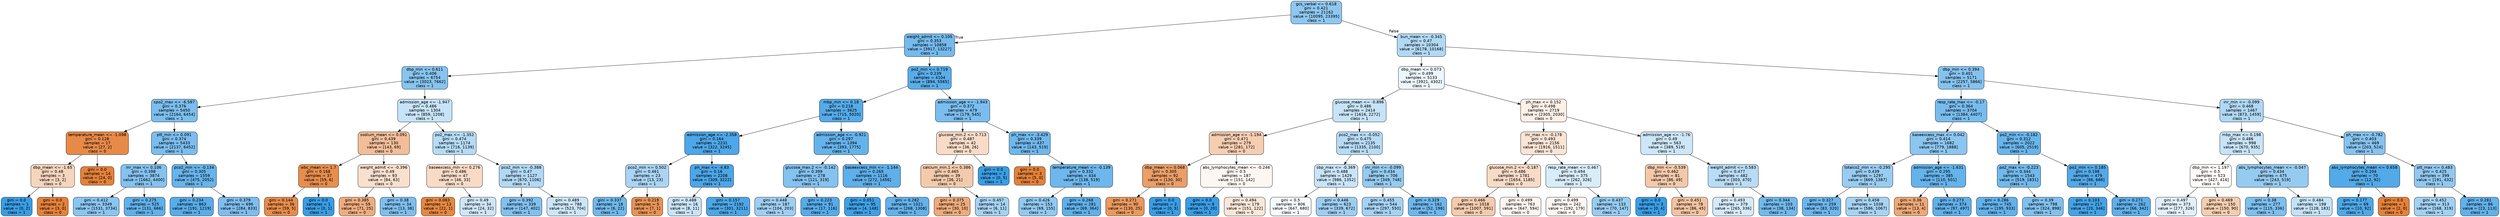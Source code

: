 digraph Tree {
node [shape=box, style="filled, rounded", color="black", fontname="helvetica"] ;
edge [fontname="helvetica"] ;
0 [label="gcs_verbal <= 0.618\ngini = 0.421\nsamples = 21162\nvalue = [10095, 23395]\nclass = 1", fillcolor="#8ec7f0"] ;
1 [label="weight_admit <= 0.105\ngini = 0.353\nsamples = 10858\nvalue = [3917, 13227]\nclass = 1", fillcolor="#74baed"] ;
0 -> 1 [labeldistance=2.5, labelangle=45, headlabel="True"] ;
2 [label="dbp_min <= 0.611\ngini = 0.406\nsamples = 6754\nvalue = [3023, 7662]\nclass = 1", fillcolor="#87c4ef"] ;
1 -> 2 ;
3 [label="spo2_max <= -6.597\ngini = 0.376\nsamples = 5450\nvalue = [2164, 6454]\nclass = 1", fillcolor="#7bbeee"] ;
2 -> 3 ;
4 [label="temperature_mean <= -1.098\ngini = 0.128\nsamples = 17\nvalue = [27, 2]\nclass = 0", fillcolor="#e78a48"] ;
3 -> 4 ;
5 [label="dbp_mean <= -1.65\ngini = 0.48\nsamples = 3\nvalue = [3, 2]\nclass = 0", fillcolor="#f6d5bd"] ;
4 -> 5 ;
6 [label="gini = 0.0\nsamples = 1\nvalue = [0, 2]\nclass = 1", fillcolor="#399de5"] ;
5 -> 6 ;
7 [label="gini = 0.0\nsamples = 2\nvalue = [3, 0]\nclass = 0", fillcolor="#e58139"] ;
5 -> 7 ;
8 [label="gini = 0.0\nsamples = 14\nvalue = [24, 0]\nclass = 0", fillcolor="#e58139"] ;
4 -> 8 ;
9 [label="ptt_min <= 0.091\ngini = 0.374\nsamples = 5433\nvalue = [2137, 6452]\nclass = 1", fillcolor="#7bbdee"] ;
3 -> 9 ;
10 [label="inr_max <= 0.106\ngini = 0.398\nsamples = 3874\nvalue = [1662, 4400]\nclass = 1", fillcolor="#84c2ef"] ;
9 -> 10 ;
11 [label="gini = 0.412\nsamples = 3349\nvalue = [1531, 3734]\nclass = 1", fillcolor="#8ac5f0"] ;
10 -> 11 ;
12 [label="gini = 0.275\nsamples = 525\nvalue = [131, 666]\nclass = 1", fillcolor="#60b0ea"] ;
10 -> 12 ;
13 [label="pco2_min <= -0.134\ngini = 0.305\nsamples = 1559\nvalue = [475, 2052]\nclass = 1", fillcolor="#67b4eb"] ;
9 -> 13 ;
14 [label="gini = 0.234\nsamples = 863\nvalue = [191, 1219]\nclass = 1", fillcolor="#58ace9"] ;
13 -> 14 ;
15 [label="gini = 0.379\nsamples = 696\nvalue = [284, 833]\nclass = 1", fillcolor="#7dbeee"] ;
13 -> 15 ;
16 [label="admission_age <= -1.947\ngini = 0.486\nsamples = 1304\nvalue = [859, 1208]\nclass = 1", fillcolor="#c6e3f7"] ;
2 -> 16 ;
17 [label="sodium_mean <= 0.091\ngini = 0.439\nsamples = 130\nvalue = [143, 69]\nclass = 0", fillcolor="#f2be99"] ;
16 -> 17 ;
18 [label="wbc_mean <= 1.7\ngini = 0.168\nsamples = 37\nvalue = [59, 6]\nclass = 0", fillcolor="#e88e4d"] ;
17 -> 18 ;
19 [label="gini = 0.144\nsamples = 36\nvalue = [59, 5]\nclass = 0", fillcolor="#e78c4a"] ;
18 -> 19 ;
20 [label="gini = 0.0\nsamples = 1\nvalue = [0, 1]\nclass = 1", fillcolor="#399de5"] ;
18 -> 20 ;
21 [label="weight_admit <= -0.396\ngini = 0.49\nsamples = 93\nvalue = [84, 63]\nclass = 0", fillcolor="#f8e0ce"] ;
17 -> 21 ;
22 [label="gini = 0.385\nsamples = 59\nvalue = [71, 25]\nclass = 0", fillcolor="#eead7f"] ;
21 -> 22 ;
23 [label="gini = 0.38\nsamples = 34\nvalue = [13, 38]\nclass = 1", fillcolor="#7dbfee"] ;
21 -> 23 ;
24 [label="po2_max <= -1.352\ngini = 0.474\nsamples = 1174\nvalue = [716, 1139]\nclass = 1", fillcolor="#b5dbf5"] ;
16 -> 24 ;
25 [label="baseexcess_min <= 0.276\ngini = 0.486\nsamples = 47\nvalue = [46, 33]\nclass = 0", fillcolor="#f8dbc7"] ;
24 -> 25 ;
26 [label="gini = 0.083\nsamples = 13\nvalue = [22, 1]\nclass = 0", fillcolor="#e68742"] ;
25 -> 26 ;
27 [label="gini = 0.49\nsamples = 34\nvalue = [24, 32]\nclass = 1", fillcolor="#cee6f8"] ;
25 -> 27 ;
28 [label="pco2_min <= -0.388\ngini = 0.47\nsamples = 1127\nvalue = [670, 1106]\nclass = 1", fillcolor="#b1d8f5"] ;
24 -> 28 ;
29 [label="gini = 0.392\nsamples = 339\nvalue = [147, 402]\nclass = 1", fillcolor="#81c1ef"] ;
28 -> 29 ;
30 [label="gini = 0.489\nsamples = 788\nvalue = [523, 704]\nclass = 1", fillcolor="#cce6f8"] ;
28 -> 30 ;
31 [label="po2_min <= 0.719\ngini = 0.239\nsamples = 4104\nvalue = [894, 5565]\nclass = 1", fillcolor="#59ade9"] ;
1 -> 31 ;
32 [label="mbp_min <= 0.18\ngini = 0.218\nsamples = 3625\nvalue = [715, 5020]\nclass = 1", fillcolor="#55abe9"] ;
31 -> 32 ;
33 [label="admission_age <= -2.358\ngini = 0.164\nsamples = 2231\nvalue = [322, 3245]\nclass = 1", fillcolor="#4da7e8"] ;
32 -> 33 ;
34 [label="pco2_min <= 0.502\ngini = 0.461\nsamples = 23\nvalue = [13, 23]\nclass = 1", fillcolor="#a9d4f4"] ;
33 -> 34 ;
35 [label="gini = 0.337\nsamples = 18\nvalue = [6, 22]\nclass = 1", fillcolor="#6fb8ec"] ;
34 -> 35 ;
36 [label="gini = 0.219\nsamples = 5\nvalue = [7, 1]\nclass = 0", fillcolor="#e99355"] ;
34 -> 36 ;
37 [label="ph_max <= -4.83\ngini = 0.16\nsamples = 2208\nvalue = [309, 3222]\nclass = 1", fillcolor="#4ca6e7"] ;
33 -> 37 ;
38 [label="gini = 0.488\nsamples = 16\nvalue = [8, 11]\nclass = 1", fillcolor="#c9e4f8"] ;
37 -> 38 ;
39 [label="gini = 0.157\nsamples = 2192\nvalue = [301, 3211]\nclass = 1", fillcolor="#4ca6e7"] ;
37 -> 39 ;
40 [label="admission_age <= -0.921\ngini = 0.297\nsamples = 1394\nvalue = [393, 1775]\nclass = 1", fillcolor="#65b3eb"] ;
32 -> 40 ;
41 [label="glucose_max.2 <= -0.142\ngini = 0.399\nsamples = 278\nvalue = [121, 319]\nclass = 1", fillcolor="#84c2ef"] ;
40 -> 41 ;
42 [label="gini = 0.448\nsamples = 187\nvalue = [104, 203]\nclass = 1", fillcolor="#9ecff2"] ;
41 -> 42 ;
43 [label="gini = 0.223\nsamples = 91\nvalue = [17, 116]\nclass = 1", fillcolor="#56abe9"] ;
41 -> 43 ;
44 [label="baseexcess_min <= -1.144\ngini = 0.265\nsamples = 1116\nvalue = [272, 1456]\nclass = 1", fillcolor="#5eafea"] ;
40 -> 44 ;
45 [label="gini = 0.051\nsamples = 95\nvalue = [4, 148]\nclass = 1", fillcolor="#3ea0e6"] ;
44 -> 45 ;
46 [label="gini = 0.282\nsamples = 1021\nvalue = [268, 1308]\nclass = 1", fillcolor="#62b1ea"] ;
44 -> 46 ;
47 [label="admission_age <= -1.943\ngini = 0.372\nsamples = 479\nvalue = [179, 545]\nclass = 1", fillcolor="#7abdee"] ;
31 -> 47 ;
48 [label="glucose_min.2 <= 0.713\ngini = 0.487\nsamples = 42\nvalue = [36, 26]\nclass = 0", fillcolor="#f8dcc8"] ;
47 -> 48 ;
49 [label="calcium_min.1 <= 0.386\ngini = 0.465\nsamples = 39\nvalue = [36, 21]\nclass = 0", fillcolor="#f4caac"] ;
48 -> 49 ;
50 [label="gini = 0.375\nsamples = 25\nvalue = [30, 10]\nclass = 0", fillcolor="#eeab7b"] ;
49 -> 50 ;
51 [label="gini = 0.457\nsamples = 14\nvalue = [6, 11]\nclass = 1", fillcolor="#a5d2f3"] ;
49 -> 51 ;
52 [label="gini = 0.0\nsamples = 3\nvalue = [0, 5]\nclass = 1", fillcolor="#399de5"] ;
48 -> 52 ;
53 [label="ph_max <= -3.429\ngini = 0.339\nsamples = 437\nvalue = [143, 519]\nclass = 1", fillcolor="#70b8ec"] ;
47 -> 53 ;
54 [label="gini = 0.0\nsamples = 3\nvalue = [5, 0]\nclass = 0", fillcolor="#e58139"] ;
53 -> 54 ;
55 [label="temperature_mean <= -0.139\ngini = 0.332\nsamples = 434\nvalue = [138, 519]\nclass = 1", fillcolor="#6eb7ec"] ;
53 -> 55 ;
56 [label="gini = 0.426\nsamples = 153\nvalue = [69, 155]\nclass = 1", fillcolor="#91c9f1"] ;
55 -> 56 ;
57 [label="gini = 0.268\nsamples = 281\nvalue = [69, 364]\nclass = 1", fillcolor="#5fb0ea"] ;
55 -> 57 ;
58 [label="bun_mean <= -0.345\ngini = 0.47\nsamples = 10304\nvalue = [6178, 10168]\nclass = 1", fillcolor="#b1d9f5"] ;
0 -> 58 [labeldistance=2.5, labelangle=-45, headlabel="False"] ;
59 [label="dbp_mean <= 0.073\ngini = 0.499\nsamples = 5133\nvalue = [3921, 4302]\nclass = 1", fillcolor="#edf6fd"] ;
58 -> 59 ;
60 [label="glucose_mean <= -0.896\ngini = 0.486\nsamples = 2414\nvalue = [1616, 2272]\nclass = 1", fillcolor="#c6e3f7"] ;
59 -> 60 ;
61 [label="admission_age <= -1.194\ngini = 0.471\nsamples = 279\nvalue = [281, 172]\nclass = 0", fillcolor="#f5ceb2"] ;
60 -> 61 ;
62 [label="dbp_mean <= 0.068\ngini = 0.305\nsamples = 92\nvalue = [130, 30]\nclass = 0", fillcolor="#eb9e67"] ;
61 -> 62 ;
63 [label="gini = 0.271\nsamples = 90\nvalue = [130, 25]\nclass = 0", fillcolor="#ea995f"] ;
62 -> 63 ;
64 [label="gini = 0.0\nsamples = 2\nvalue = [0, 5]\nclass = 1", fillcolor="#399de5"] ;
62 -> 64 ;
65 [label="abs_lymphocytes_mean <= -0.246\ngini = 0.5\nsamples = 187\nvalue = [151, 142]\nclass = 0", fillcolor="#fdf7f3"] ;
61 -> 65 ;
66 [label="gini = 0.0\nsamples = 8\nvalue = [0, 20]\nclass = 1", fillcolor="#399de5"] ;
65 -> 66 ;
67 [label="gini = 0.494\nsamples = 179\nvalue = [151, 122]\nclass = 0", fillcolor="#fae7d9"] ;
65 -> 67 ;
68 [label="pco2_max <= -0.052\ngini = 0.475\nsamples = 2135\nvalue = [1335, 2100]\nclass = 1", fillcolor="#b7dbf6"] ;
60 -> 68 ;
69 [label="sbp_max <= -0.369\ngini = 0.488\nsamples = 1429\nvalue = [986, 1352]\nclass = 1", fillcolor="#c9e4f8"] ;
68 -> 69 ;
70 [label="gini = 0.5\nsamples = 806\nvalue = [647, 680]\nclass = 1", fillcolor="#f5fafe"] ;
69 -> 70 ;
71 [label="gini = 0.446\nsamples = 623\nvalue = [339, 672]\nclass = 1", fillcolor="#9dcef2"] ;
69 -> 71 ;
72 [label="inr_min <= -0.099\ngini = 0.434\nsamples = 706\nvalue = [349, 748]\nclass = 1", fillcolor="#95cbf1"] ;
68 -> 72 ;
73 [label="gini = 0.455\nsamples = 544\nvalue = [297, 550]\nclass = 1", fillcolor="#a4d2f3"] ;
72 -> 73 ;
74 [label="gini = 0.329\nsamples = 162\nvalue = [52, 198]\nclass = 1", fillcolor="#6db7ec"] ;
72 -> 74 ;
75 [label="ph_max <= 0.152\ngini = 0.498\nsamples = 2719\nvalue = [2305, 2030]\nclass = 0", fillcolor="#fcf0e7"] ;
59 -> 75 ;
76 [label="inr_max <= -0.178\ngini = 0.493\nsamples = 2156\nvalue = [1916, 1511]\nclass = 0", fillcolor="#fae4d5"] ;
75 -> 76 ;
77 [label="glucose_min.2 <= -0.187\ngini = 0.486\nsamples = 1781\nvalue = [1654, 1185]\nclass = 0", fillcolor="#f8dbc7"] ;
76 -> 77 ;
78 [label="gini = 0.466\nsamples = 1018\nvalue = [1007, 591]\nclass = 0", fillcolor="#f4cbad"] ;
77 -> 78 ;
79 [label="gini = 0.499\nsamples = 763\nvalue = [647, 594]\nclass = 0", fillcolor="#fdf5ef"] ;
77 -> 79 ;
80 [label="resp_rate_mean <= 0.467\ngini = 0.494\nsamples = 375\nvalue = [262, 326]\nclass = 1", fillcolor="#d8ecfa"] ;
76 -> 80 ;
81 [label="gini = 0.499\nsamples = 242\nvalue = [192, 179]\nclass = 0", fillcolor="#fdf6f2"] ;
80 -> 81 ;
82 [label="gini = 0.437\nsamples = 133\nvalue = [70, 147]\nclass = 1", fillcolor="#97ccf1"] ;
80 -> 82 ;
83 [label="admission_age <= -1.76\ngini = 0.49\nsamples = 563\nvalue = [389, 519]\nclass = 1", fillcolor="#cde6f8"] ;
75 -> 83 ;
84 [label="dbp_min <= -0.539\ngini = 0.462\nsamples = 81\nvalue = [86, 49]\nclass = 0", fillcolor="#f4c9aa"] ;
83 -> 84 ;
85 [label="gini = 0.0\nsamples = 3\nvalue = [0, 4]\nclass = 1", fillcolor="#399de5"] ;
84 -> 85 ;
86 [label="gini = 0.451\nsamples = 78\nvalue = [86, 45]\nclass = 0", fillcolor="#f3c3a1"] ;
84 -> 86 ;
87 [label="weight_admit <= 0.583\ngini = 0.477\nsamples = 482\nvalue = [303, 470]\nclass = 1", fillcolor="#b9dcf6"] ;
83 -> 87 ;
88 [label="gini = 0.493\nsamples = 379\nvalue = [265, 336]\nclass = 1", fillcolor="#d5eafa"] ;
87 -> 88 ;
89 [label="gini = 0.344\nsamples = 103\nvalue = [38, 134]\nclass = 1", fillcolor="#71b9ec"] ;
87 -> 89 ;
90 [label="dbp_min <= 0.394\ngini = 0.401\nsamples = 5171\nvalue = [2257, 5866]\nclass = 1", fillcolor="#85c3ef"] ;
58 -> 90 ;
91 [label="resp_rate_max <= -0.17\ngini = 0.364\nsamples = 3704\nvalue = [1384, 4407]\nclass = 1", fillcolor="#77bced"] ;
90 -> 91 ;
92 [label="baseexcess_max <= 0.042\ngini = 0.414\nsamples = 1682\nvalue = [779, 1888]\nclass = 1", fillcolor="#8bc5f0"] ;
91 -> 92 ;
93 [label="totalco2_min <= -0.295\ngini = 0.439\nsamples = 1297\nvalue = [669, 1387]\nclass = 1", fillcolor="#99ccf2"] ;
92 -> 93 ;
94 [label="gini = 0.327\nsamples = 259\nvalue = [83, 320]\nclass = 1", fillcolor="#6cb6ec"] ;
93 -> 94 ;
95 [label="gini = 0.458\nsamples = 1038\nvalue = [586, 1067]\nclass = 1", fillcolor="#a6d3f3"] ;
93 -> 95 ;
96 [label="admission_age <= -1.631\ngini = 0.295\nsamples = 385\nvalue = [110, 501]\nclass = 1", fillcolor="#64b3eb"] ;
92 -> 96 ;
97 [label="gini = 0.36\nsamples = 11\nvalue = [13, 4]\nclass = 0", fillcolor="#eda876"] ;
96 -> 97 ;
98 [label="gini = 0.273\nsamples = 374\nvalue = [97, 497]\nclass = 1", fillcolor="#60b0ea"] ;
96 -> 98 ;
99 [label="po2_min <= -0.182\ngini = 0.312\nsamples = 2022\nvalue = [605, 2519]\nclass = 1", fillcolor="#69b5eb"] ;
91 -> 99 ;
100 [label="po2_max <= -0.223\ngini = 0.344\nsamples = 1543\nvalue = [519, 1831]\nclass = 1", fillcolor="#71b9ec"] ;
99 -> 100 ;
101 [label="gini = 0.286\nsamples = 745\nvalue = [195, 933]\nclass = 1", fillcolor="#62b1ea"] ;
100 -> 101 ;
102 [label="gini = 0.39\nsamples = 798\nvalue = [324, 898]\nclass = 1", fillcolor="#80c0ee"] ;
100 -> 102 ;
103 [label="po2_min <= 0.185\ngini = 0.198\nsamples = 479\nvalue = [86, 688]\nclass = 1", fillcolor="#52a9e8"] ;
99 -> 103 ;
104 [label="gini = 0.103\nsamples = 217\nvalue = [20, 346]\nclass = 1", fillcolor="#44a3e7"] ;
103 -> 104 ;
105 [label="gini = 0.271\nsamples = 262\nvalue = [66, 342]\nclass = 1", fillcolor="#5fb0ea"] ;
103 -> 105 ;
106 [label="inr_min <= -0.099\ngini = 0.468\nsamples = 1467\nvalue = [873, 1459]\nclass = 1", fillcolor="#afd8f5"] ;
90 -> 106 ;
107 [label="mbp_max <= 0.198\ngini = 0.486\nsamples = 998\nvalue = [670, 935]\nclass = 1", fillcolor="#c7e3f8"] ;
106 -> 107 ;
108 [label="dbp_min <= 1.197\ngini = 0.5\nsamples = 523\nvalue = [427, 416]\nclass = 0", fillcolor="#fefcfa"] ;
107 -> 108 ;
109 [label="gini = 0.497\nsamples = 373\nvalue = [277, 326]\nclass = 1", fillcolor="#e1f0fb"] ;
108 -> 109 ;
110 [label="gini = 0.469\nsamples = 150\nvalue = [150, 90]\nclass = 0", fillcolor="#f5cdb0"] ;
108 -> 110 ;
111 [label="abs_lymphocytes_mean <= -0.047\ngini = 0.434\nsamples = 475\nvalue = [243, 519]\nclass = 1", fillcolor="#96cbf1"] ;
107 -> 111 ;
112 [label="gini = 0.38\nsamples = 277\nvalue = [115, 336]\nclass = 1", fillcolor="#7dbfee"] ;
111 -> 112 ;
113 [label="gini = 0.484\nsamples = 198\nvalue = [128, 183]\nclass = 1", fillcolor="#c3e2f7"] ;
111 -> 113 ;
114 [label="ph_max <= -0.782\ngini = 0.403\nsamples = 469\nvalue = [203, 524]\nclass = 1", fillcolor="#86c3ef"] ;
106 -> 114 ;
115 [label="abs_lymphocytes_mean <= 0.658\ngini = 0.204\nsamples = 70\nvalue = [12, 92]\nclass = 1", fillcolor="#53aae8"] ;
114 -> 115 ;
116 [label="gini = 0.177\nsamples = 69\nvalue = [10, 92]\nclass = 1", fillcolor="#4fa8e8"] ;
115 -> 116 ;
117 [label="gini = 0.0\nsamples = 1\nvalue = [2, 0]\nclass = 0", fillcolor="#e58139"] ;
115 -> 117 ;
118 [label="ptt_max <= 0.483\ngini = 0.425\nsamples = 399\nvalue = [191, 432]\nclass = 1", fillcolor="#91c8f0"] ;
114 -> 118 ;
119 [label="gini = 0.452\nsamples = 313\nvalue = [168, 319]\nclass = 1", fillcolor="#a1d1f3"] ;
118 -> 119 ;
120 [label="gini = 0.281\nsamples = 86\nvalue = [23, 113]\nclass = 1", fillcolor="#61b1ea"] ;
118 -> 120 ;
}